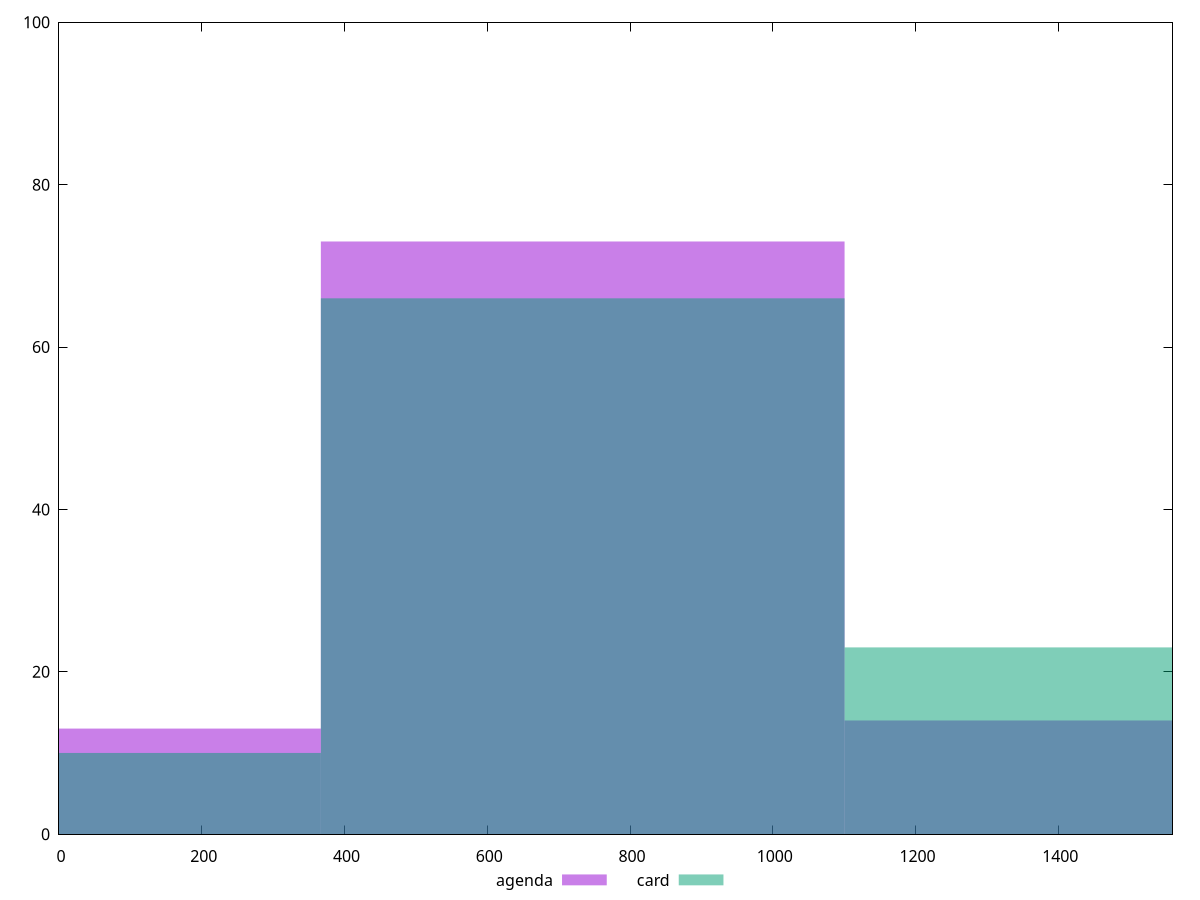 reset

$agenda <<EOF
733.7076953380466 73
1467.4153906760932 14
0 13
EOF

$card <<EOF
733.7076953380466 66
0 10
1467.4153906760932 23
EOF

set key outside below
set boxwidth 733.7076953380466
set xrange [0:1560]
set yrange [0:100]
set trange [0:100]
set style fill transparent solid 0.5 noborder
set terminal svg size 640, 500 enhanced background rgb 'white'
set output "report/report_00029_2021-02-24T13-36-40.390Z/uses-http2/comparison/histogram/1_vs_2.svg"

plot $agenda title "agenda" with boxes, \
     $card title "card" with boxes

reset
